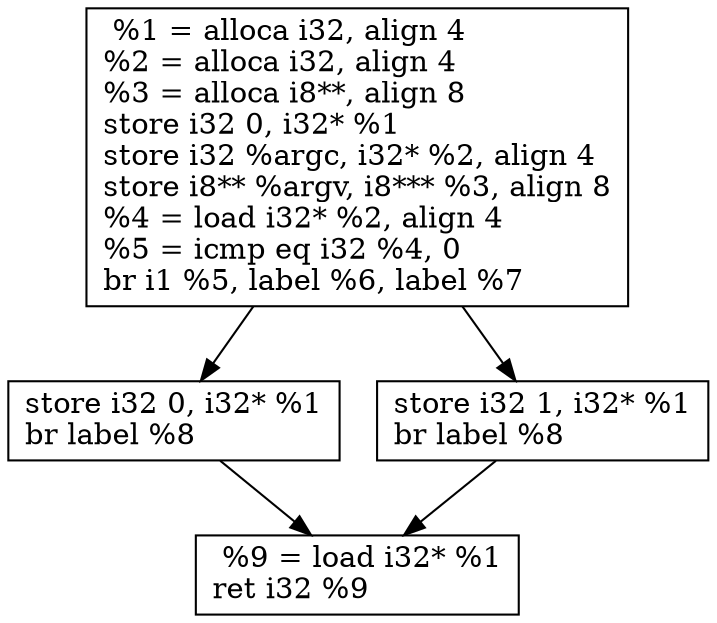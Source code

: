 digraph G {
  node [ shape = box ]
  " %1 = alloca i32, align 4\l%2 = alloca i32, align 4\l%3 = alloca i8**, align 8\lstore i32 0, i32* %1\lstore i32 %argc, i32* %2, align 4\lstore i8** %argv, i8*** %3, align 8\l%4 = load i32* %2, align 4\l%5 = icmp eq i32 %4, 0\lbr i1 %5, label %6, label %7\l" -> "store i32 0, i32* %1\lbr label %8\l"
  " %1 = alloca i32, align 4\l%2 = alloca i32, align 4\l%3 = alloca i8**, align 8\lstore i32 0, i32* %1\lstore i32 %argc, i32* %2, align 4\lstore i8** %argv, i8*** %3, align 8\l%4 = load i32* %2, align 4\l%5 = icmp eq i32 %4, 0\lbr i1 %5, label %6, label %7\l" -> "store i32 1, i32* %1\lbr label %8\l"
  "store i32 0, i32* %1\lbr label %8\l" -> " %9 = load i32* %1\lret i32 %9\l"
  "store i32 1, i32* %1\lbr label %8\l" -> " %9 = load i32* %1\lret i32 %9\l"
}

